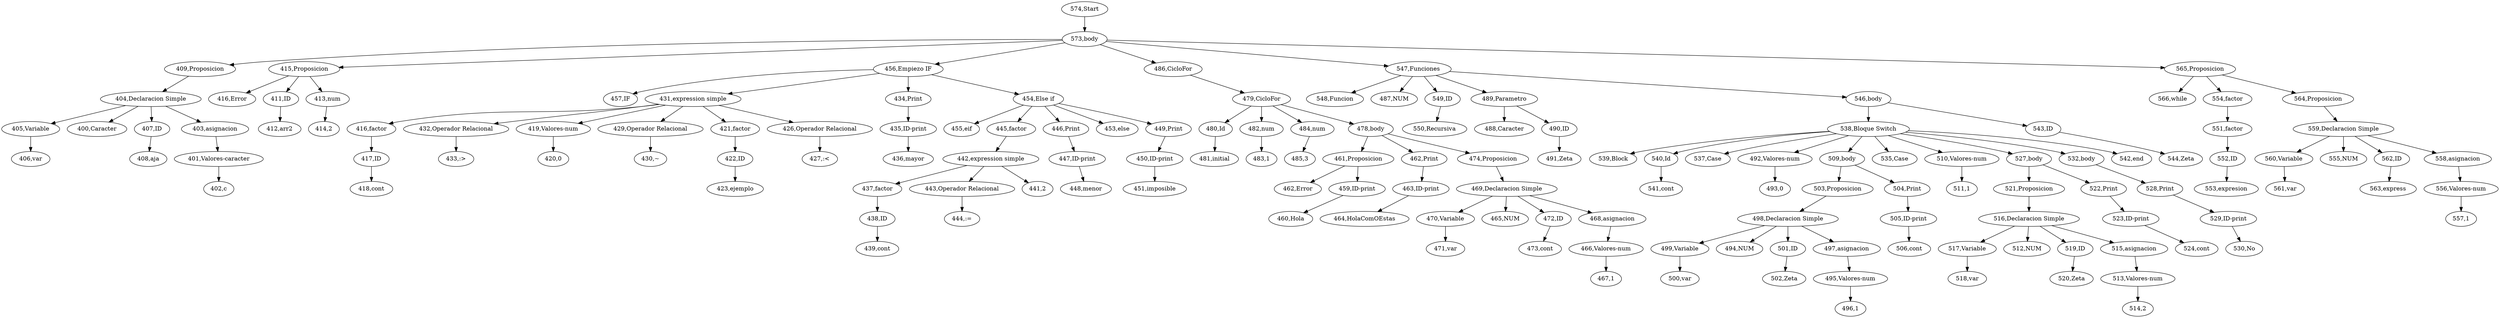 digraph {
"574,Start" -> "573,body";
"573,body" -> "409,Proposicion";
"409,Proposicion" -> "404,Declaracion Simple";
"404,Declaracion Simple" -> "405,Variable";
"405,Variable" -> "406,var";
"404,Declaracion Simple" -> "400,Caracter";
"404,Declaracion Simple" -> "407,ID";
"407,ID" -> "408,aja";
"404,Declaracion Simple" -> "403,asignacion";
"403,asignacion" -> "401,Valores-caracter";
"401,Valores-caracter" -> "402,c";
"573,body" -> "415,Proposicion";
"415,Proposicion" -> "416,Error";
"415,Proposicion" -> "411,ID";
"411,ID" -> "412,arr2";
"415,Proposicion" -> "413,num";
"413,num" -> "414,2";
"573,body" -> "456,Empiezo IF";
"456,Empiezo IF" -> "457,IF";
"456,Empiezo IF" -> "431,expression simple";
"431,expression simple" -> "416,factor";
"416,factor" -> "417,ID";
"417,ID" -> "418,cont";
"431,expression simple" -> "432,Operador Relacional";
"432,Operador Relacional" -> "433,:>";
"431,expression simple" -> "419,Valores-num";
"419,Valores-num" -> "420,0";
"431,expression simple" -> "429,Operador Relacional";
"429,Operador Relacional" -> "430,~";
"431,expression simple" -> "421,factor";
"421,factor" -> "422,ID";
"422,ID" -> "423,ejemplo";
"431,expression simple" -> "426,Operador Relacional";
"426,Operador Relacional" -> "427,:<";
"456,Empiezo IF" -> "434,Print";
"434,Print" -> "435,ID-print";
"435,ID-print" -> "436,mayor";
"456,Empiezo IF" -> "454,Else if";
"454,Else if" -> "455,eif";
"454,Else if" -> "445,factor";
"445,factor" -> "442,expression simple";
"442,expression simple" -> "437,factor";
"437,factor" -> "438,ID";
"438,ID" -> "439,cont";
"442,expression simple" -> "443,Operador Relacional";
"443,Operador Relacional" -> "444,:=";
"442,expression simple" -> "441,2";
"454,Else if" -> "446,Print";
"446,Print" -> "447,ID-print";
"447,ID-print" -> "448,menor";
"454,Else if" -> "453,else";
"454,Else if" -> "449,Print";
"449,Print" -> "450,ID-print";
"450,ID-print" -> "451,imposible";
"573,body" -> "486,CicloFor";
"486,CicloFor" -> "479,CicloFor";
"479,CicloFor" -> "480,Id";
"480,Id" -> "481,initial";
"479,CicloFor" -> "482,num";
"482,num" -> "483,1";
"479,CicloFor" -> "484,num";
"484,num" -> "485,3";
"479,CicloFor" -> "478,body";
"478,body" -> "461,Proposicion";
"461,Proposicion" -> "462,Error";
"461,Proposicion" -> "459,ID-print";
"459,ID-print" -> "460,Hola";
"478,body" -> "462,Print";
"462,Print" -> "463,ID-print";
"463,ID-print" -> "464,HolaComOEstas";
"478,body" -> "474,Proposicion";
"474,Proposicion" -> "469,Declaracion Simple";
"469,Declaracion Simple" -> "470,Variable";
"470,Variable" -> "471,var";
"469,Declaracion Simple" -> "465,NUM";
"469,Declaracion Simple" -> "472,ID";
"472,ID" -> "473,cont";
"469,Declaracion Simple" -> "468,asignacion";
"468,asignacion" -> "466,Valores-num";
"466,Valores-num" -> "467,1";
"573,body" -> "547,Funciones";
"547,Funciones" -> "548,Funcion";
"547,Funciones" -> "487,NUM";
"547,Funciones" -> "549,ID";
"549,ID" -> "550,Recursiva";
"547,Funciones" -> "489,Parametro";
"489,Parametro" -> "488,Caracter";
"489,Parametro" -> "490,ID";
"490,ID" -> "491,Zeta";
"547,Funciones" -> "546,body";
"546,body" -> "538,Bloque Switch";
"538,Bloque Switch" -> "539,Block";
"538,Bloque Switch" -> "540,Id";
"540,Id" -> "541,cont";
"538,Bloque Switch" -> "537,Case";
"538,Bloque Switch" -> "492,Valores-num";
"492,Valores-num" -> "493,0";
"538,Bloque Switch" -> "509,body";
"509,body" -> "503,Proposicion";
"503,Proposicion" -> "498,Declaracion Simple";
"498,Declaracion Simple" -> "499,Variable";
"499,Variable" -> "500,var";
"498,Declaracion Simple" -> "494,NUM";
"498,Declaracion Simple" -> "501,ID";
"501,ID" -> "502,Zeta";
"498,Declaracion Simple" -> "497,asignacion";
"497,asignacion" -> "495,Valores-num";
"495,Valores-num" -> "496,1";
"509,body" -> "504,Print";
"504,Print" -> "505,ID-print";
"505,ID-print" -> "506,cont";
"538,Bloque Switch" -> "535,Case";
"538,Bloque Switch" -> "510,Valores-num";
"510,Valores-num" -> "511,1";
"538,Bloque Switch" -> "527,body";
"527,body" -> "521,Proposicion";
"521,Proposicion" -> "516,Declaracion Simple";
"516,Declaracion Simple" -> "517,Variable";
"517,Variable" -> "518,var";
"516,Declaracion Simple" -> "512,NUM";
"516,Declaracion Simple" -> "519,ID";
"519,ID" -> "520,Zeta";
"516,Declaracion Simple" -> "515,asignacion";
"515,asignacion" -> "513,Valores-num";
"513,Valores-num" -> "514,2";
"527,body" -> "522,Print";
"522,Print" -> "523,ID-print";
"523,ID-print" -> "524,cont";
"538,Bloque Switch" -> "532,body";
"532,body" -> "528,Print";
"528,Print" -> "529,ID-print";
"529,ID-print" -> "530,No";
"538,Bloque Switch" -> "542,end";
"546,body" -> "543,ID";
"543,ID" -> "544,Zeta";
"573,body" -> "565,Proposicion";
"565,Proposicion" -> "566,while";
"565,Proposicion" -> "554,factor";
"554,factor" -> "551,factor";
"551,factor" -> "552,ID";
"552,ID" -> "553,expresion";
"565,Proposicion" -> "564,Proposicion";
"564,Proposicion" -> "559,Declaracion Simple";
"559,Declaracion Simple" -> "560,Variable";
"560,Variable" -> "561,var";
"559,Declaracion Simple" -> "555,NUM";
"559,Declaracion Simple" -> "562,ID";
"562,ID" -> "563,express";
"559,Declaracion Simple" -> "558,asignacion";
"558,asignacion" -> "556,Valores-num";
"556,Valores-num" -> "557,1";

}